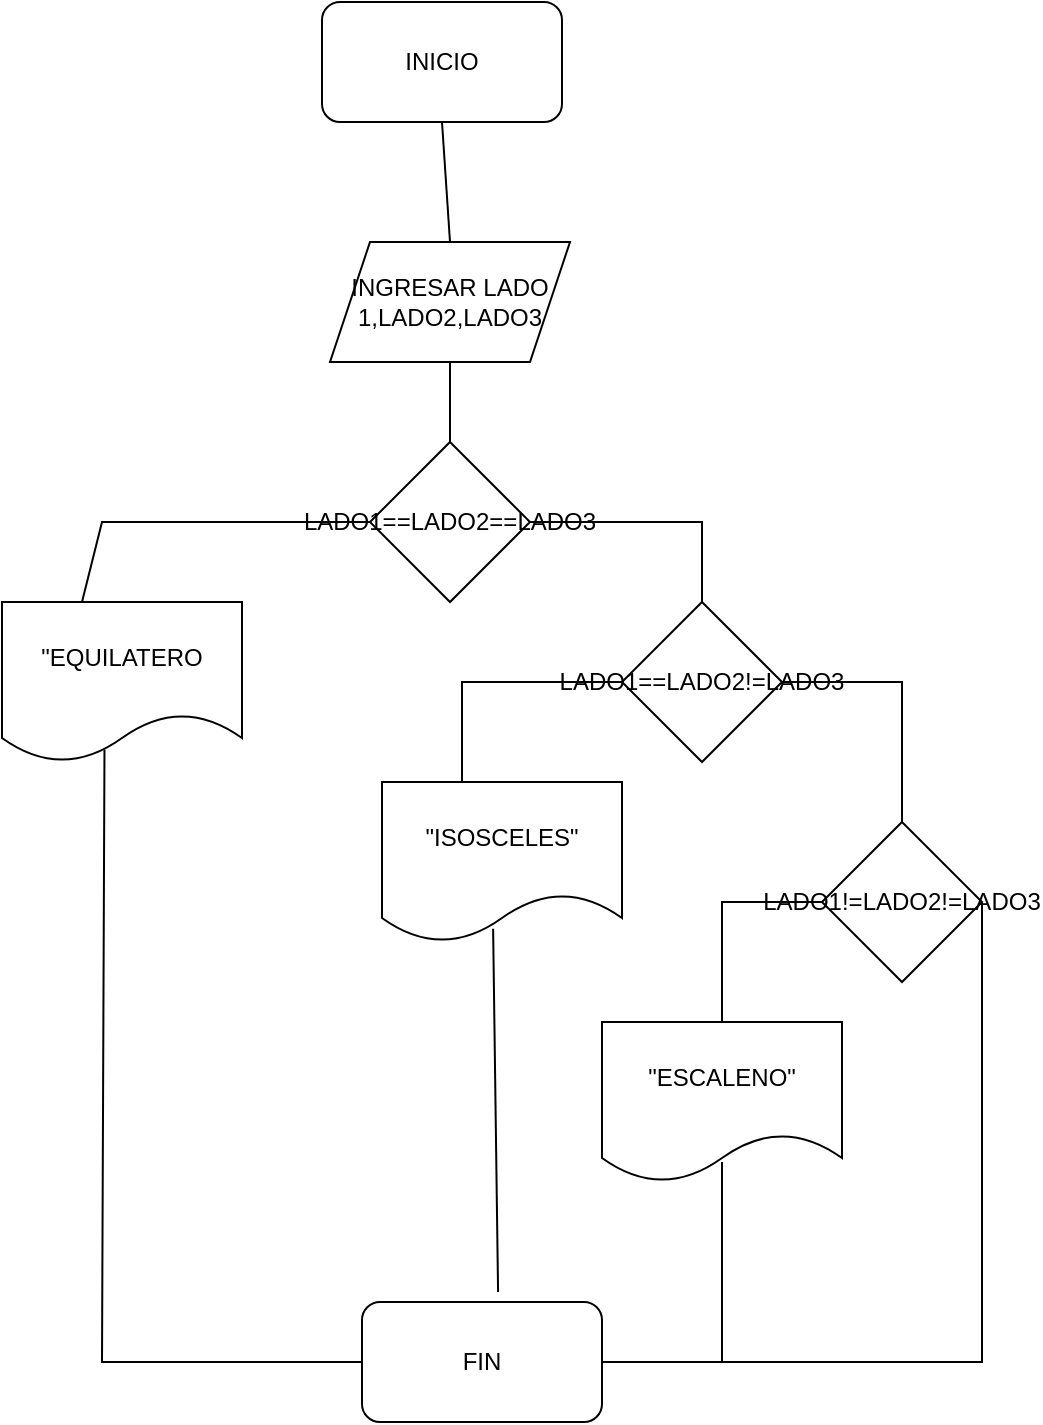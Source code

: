<mxfile version="17.4.6" type="device"><diagram id="9HUUe0tBnT98D00WxPHe" name="Page-1"><mxGraphModel dx="1038" dy="489" grid="1" gridSize="10" guides="1" tooltips="1" connect="1" arrows="1" fold="1" page="1" pageScale="1" pageWidth="827" pageHeight="1169" math="0" shadow="0"><root><mxCell id="0"/><mxCell id="1" parent="0"/><mxCell id="Ip1qHEX5WPhmIS9zZRCG-1" value="INICIO" style="rounded=1;whiteSpace=wrap;html=1;" vertex="1" parent="1"><mxGeometry x="350" y="60" width="120" height="60" as="geometry"/></mxCell><mxCell id="Ip1qHEX5WPhmIS9zZRCG-2" value="INGRESAR LADO 1,LADO2,LADO3" style="shape=parallelogram;perimeter=parallelogramPerimeter;whiteSpace=wrap;html=1;fixedSize=1;" vertex="1" parent="1"><mxGeometry x="354" y="180" width="120" height="60" as="geometry"/></mxCell><mxCell id="Ip1qHEX5WPhmIS9zZRCG-3" value="LADO1==LADO2==LADO3" style="rhombus;whiteSpace=wrap;html=1;" vertex="1" parent="1"><mxGeometry x="374" y="280" width="80" height="80" as="geometry"/></mxCell><mxCell id="Ip1qHEX5WPhmIS9zZRCG-4" value="&quot;EQUILATERO" style="shape=document;whiteSpace=wrap;html=1;boundedLbl=1;" vertex="1" parent="1"><mxGeometry x="190" y="360" width="120" height="80" as="geometry"/></mxCell><mxCell id="Ip1qHEX5WPhmIS9zZRCG-5" value="LADO1==LADO2!=LADO3" style="rhombus;whiteSpace=wrap;html=1;" vertex="1" parent="1"><mxGeometry x="500" y="360" width="80" height="80" as="geometry"/></mxCell><mxCell id="Ip1qHEX5WPhmIS9zZRCG-6" value="&quot;ISOSCELES&quot;" style="shape=document;whiteSpace=wrap;html=1;boundedLbl=1;" vertex="1" parent="1"><mxGeometry x="380" y="450" width="120" height="80" as="geometry"/></mxCell><mxCell id="Ip1qHEX5WPhmIS9zZRCG-7" value="LADO1!=LADO2!=LADO3" style="rhombus;whiteSpace=wrap;html=1;" vertex="1" parent="1"><mxGeometry x="600" y="470" width="80" height="80" as="geometry"/></mxCell><mxCell id="Ip1qHEX5WPhmIS9zZRCG-8" value="&quot;ESCALENO&quot;" style="shape=document;whiteSpace=wrap;html=1;boundedLbl=1;" vertex="1" parent="1"><mxGeometry x="490" y="570" width="120" height="80" as="geometry"/></mxCell><mxCell id="Ip1qHEX5WPhmIS9zZRCG-9" value="" style="endArrow=none;html=1;rounded=0;exitX=0.5;exitY=1;exitDx=0;exitDy=0;entryX=0.5;entryY=0;entryDx=0;entryDy=0;" edge="1" parent="1" source="Ip1qHEX5WPhmIS9zZRCG-1" target="Ip1qHEX5WPhmIS9zZRCG-2"><mxGeometry width="50" height="50" relative="1" as="geometry"><mxPoint x="404" y="150" as="sourcePoint"/><mxPoint x="454" y="100" as="targetPoint"/></mxGeometry></mxCell><mxCell id="Ip1qHEX5WPhmIS9zZRCG-10" value="" style="endArrow=none;html=1;rounded=0;entryX=0.5;entryY=1;entryDx=0;entryDy=0;exitX=0.5;exitY=0;exitDx=0;exitDy=0;" edge="1" parent="1" source="Ip1qHEX5WPhmIS9zZRCG-3" target="Ip1qHEX5WPhmIS9zZRCG-2"><mxGeometry width="50" height="50" relative="1" as="geometry"><mxPoint x="400" y="290" as="sourcePoint"/><mxPoint x="450" y="240" as="targetPoint"/></mxGeometry></mxCell><mxCell id="Ip1qHEX5WPhmIS9zZRCG-11" value="" style="endArrow=none;html=1;rounded=0;entryX=0;entryY=0.5;entryDx=0;entryDy=0;" edge="1" parent="1" target="Ip1qHEX5WPhmIS9zZRCG-3"><mxGeometry width="50" height="50" relative="1" as="geometry"><mxPoint x="230" y="360" as="sourcePoint"/><mxPoint x="280" y="310" as="targetPoint"/><Array as="points"><mxPoint x="240" y="320"/></Array></mxGeometry></mxCell><mxCell id="Ip1qHEX5WPhmIS9zZRCG-12" value="" style="endArrow=none;html=1;rounded=0;exitX=1;exitY=0.5;exitDx=0;exitDy=0;entryX=0.5;entryY=0;entryDx=0;entryDy=0;" edge="1" parent="1" source="Ip1qHEX5WPhmIS9zZRCG-3" target="Ip1qHEX5WPhmIS9zZRCG-5"><mxGeometry width="50" height="50" relative="1" as="geometry"><mxPoint x="490" y="350" as="sourcePoint"/><mxPoint x="540" y="300" as="targetPoint"/><Array as="points"><mxPoint x="540" y="320"/></Array></mxGeometry></mxCell><mxCell id="Ip1qHEX5WPhmIS9zZRCG-13" value="" style="endArrow=none;html=1;rounded=0;entryX=0;entryY=0.5;entryDx=0;entryDy=0;" edge="1" parent="1" target="Ip1qHEX5WPhmIS9zZRCG-5"><mxGeometry width="50" height="50" relative="1" as="geometry"><mxPoint x="420" y="450" as="sourcePoint"/><mxPoint x="470" y="400" as="targetPoint"/><Array as="points"><mxPoint x="420" y="400"/></Array></mxGeometry></mxCell><mxCell id="Ip1qHEX5WPhmIS9zZRCG-14" value="" style="endArrow=none;html=1;rounded=0;exitX=0.5;exitY=0;exitDx=0;exitDy=0;entryX=1;entryY=0.5;entryDx=0;entryDy=0;" edge="1" parent="1" source="Ip1qHEX5WPhmIS9zZRCG-7" target="Ip1qHEX5WPhmIS9zZRCG-5"><mxGeometry width="50" height="50" relative="1" as="geometry"><mxPoint x="620" y="470" as="sourcePoint"/><mxPoint x="670" y="420" as="targetPoint"/><Array as="points"><mxPoint x="640" y="400"/></Array></mxGeometry></mxCell><mxCell id="Ip1qHEX5WPhmIS9zZRCG-15" value="" style="endArrow=none;html=1;rounded=0;entryX=0;entryY=0.5;entryDx=0;entryDy=0;exitX=0.5;exitY=0;exitDx=0;exitDy=0;" edge="1" parent="1" source="Ip1qHEX5WPhmIS9zZRCG-8" target="Ip1qHEX5WPhmIS9zZRCG-7"><mxGeometry width="50" height="50" relative="1" as="geometry"><mxPoint x="530" y="580" as="sourcePoint"/><mxPoint x="580" y="530" as="targetPoint"/><Array as="points"><mxPoint x="550" y="510"/></Array></mxGeometry></mxCell><mxCell id="Ip1qHEX5WPhmIS9zZRCG-16" value="FIN" style="rounded=1;whiteSpace=wrap;html=1;" vertex="1" parent="1"><mxGeometry x="370" y="710" width="120" height="60" as="geometry"/></mxCell><mxCell id="Ip1qHEX5WPhmIS9zZRCG-17" value="" style="endArrow=none;html=1;rounded=0;exitX=0;exitY=0.5;exitDx=0;exitDy=0;entryX=0.427;entryY=0.922;entryDx=0;entryDy=0;entryPerimeter=0;" edge="1" parent="1" source="Ip1qHEX5WPhmIS9zZRCG-16" target="Ip1qHEX5WPhmIS9zZRCG-4"><mxGeometry width="50" height="50" relative="1" as="geometry"><mxPoint x="300" y="710" as="sourcePoint"/><mxPoint x="350" y="660" as="targetPoint"/><Array as="points"><mxPoint x="240" y="740"/></Array></mxGeometry></mxCell><mxCell id="Ip1qHEX5WPhmIS9zZRCG-18" value="" style="endArrow=none;html=1;rounded=0;entryX=0.463;entryY=0.917;entryDx=0;entryDy=0;entryPerimeter=0;exitX=0.567;exitY=-0.083;exitDx=0;exitDy=0;exitPerimeter=0;" edge="1" parent="1" source="Ip1qHEX5WPhmIS9zZRCG-16" target="Ip1qHEX5WPhmIS9zZRCG-6"><mxGeometry width="50" height="50" relative="1" as="geometry"><mxPoint x="400" y="690" as="sourcePoint"/><mxPoint x="450" y="640" as="targetPoint"/></mxGeometry></mxCell><mxCell id="Ip1qHEX5WPhmIS9zZRCG-19" value="" style="endArrow=none;html=1;rounded=0;entryX=0.5;entryY=0.875;entryDx=0;entryDy=0;entryPerimeter=0;exitX=1;exitY=0.5;exitDx=0;exitDy=0;" edge="1" parent="1" source="Ip1qHEX5WPhmIS9zZRCG-16" target="Ip1qHEX5WPhmIS9zZRCG-8"><mxGeometry width="50" height="50" relative="1" as="geometry"><mxPoint x="530" y="700" as="sourcePoint"/><mxPoint x="580" y="650" as="targetPoint"/><Array as="points"><mxPoint x="550" y="740"/></Array></mxGeometry></mxCell><mxCell id="Ip1qHEX5WPhmIS9zZRCG-20" value="" style="endArrow=none;html=1;rounded=0;entryX=1;entryY=0.5;entryDx=0;entryDy=0;" edge="1" parent="1" target="Ip1qHEX5WPhmIS9zZRCG-7"><mxGeometry width="50" height="50" relative="1" as="geometry"><mxPoint x="550" y="740" as="sourcePoint"/><mxPoint x="760" y="540" as="targetPoint"/><Array as="points"><mxPoint x="680" y="740"/></Array></mxGeometry></mxCell></root></mxGraphModel></diagram></mxfile>